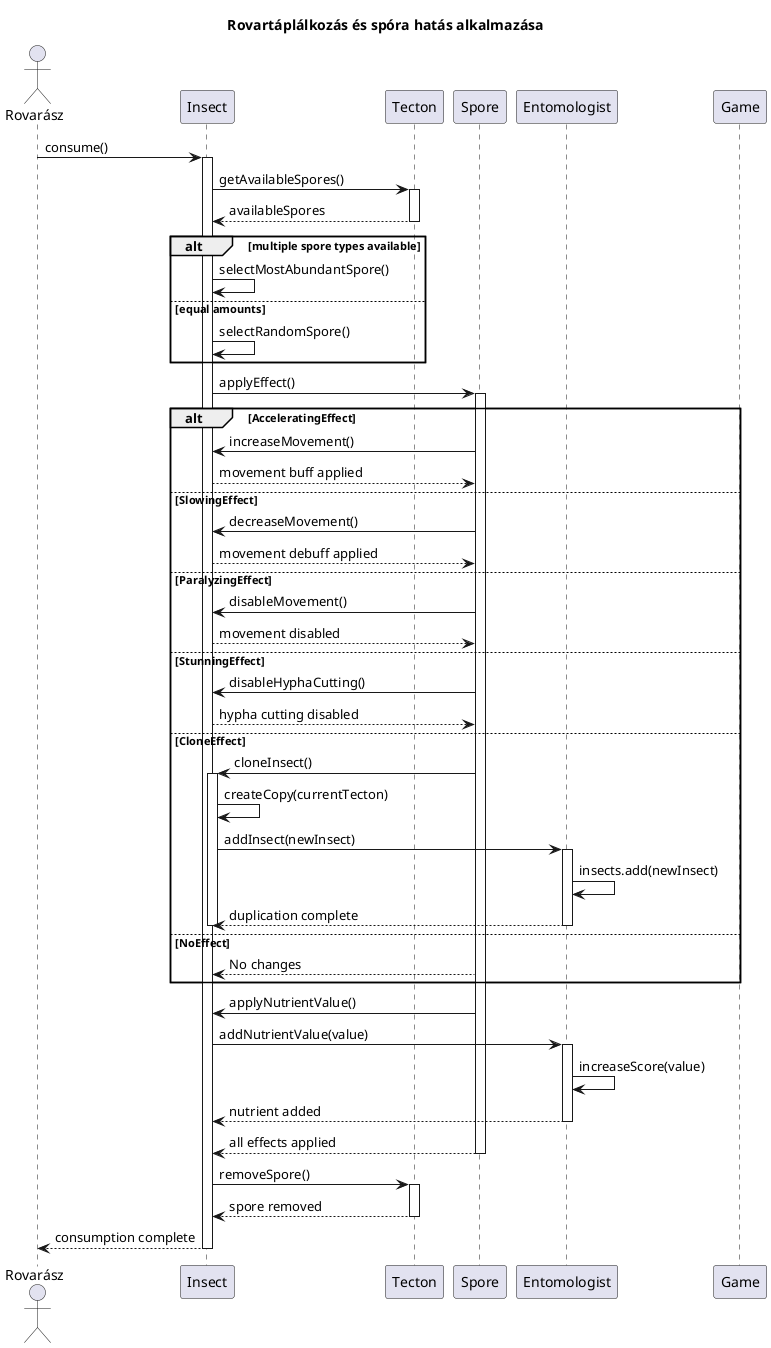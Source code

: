 @startuml

title:Rovartáplálkozás és spóra hatás alkalmazása
actor Rovarász
participant Insect
participant Tecton
participant Spore
participant Entomologist
participant Game

Rovarász -> Insect: consume()
activate Insect

Insect -> Tecton: getAvailableSpores()
activate Tecton
Tecton --> Insect: availableSpores
deactivate Tecton

alt multiple spore types available
    Insect -> Insect: selectMostAbundantSpore()
else equal amounts
    Insect -> Insect: selectRandomSpore()
end

Insect -> Spore: applyEffect()
activate Spore

alt AcceleratingEffect
    Spore -> Insect: increaseMovement()
    Insect --> Spore: movement buff applied
else SlowingEffect
    Spore -> Insect: decreaseMovement()
    Insect --> Spore: movement debuff applied
else ParalyzingEffect
    Spore -> Insect: disableMovement()
    Insect --> Spore: movement disabled
else StunningEffect
    Spore -> Insect: disableHyphaCutting()
    Insect --> Spore: hypha cutting disabled
else CloneEffect
    Spore -> Insect: cloneInsect()
    activate Insect
    Insect -> Insect: createCopy(currentTecton)
    Insect -> Entomologist: addInsect(newInsect)
    activate Entomologist
    Entomologist -> Entomologist: insects.add(newInsect)
    Entomologist --> Insect: duplication complete
    deactivate Entomologist
    deactivate Insect
else NoEffect
    Spore --> Insect: No changes
end

Spore -> Insect: applyNutrientValue()
Insect -> Entomologist: addNutrientValue(value)
activate Entomologist
Entomologist -> Entomologist: increaseScore(value)
Entomologist --> Insect: nutrient added
deactivate Entomologist

Spore --> Insect: all effects applied
deactivate Spore

Insect -> Tecton: removeSpore()
activate Tecton
Tecton --> Insect: spore removed
deactivate Tecton

Insect --> Rovarász: consumption complete

deactivate Insect

@enduml